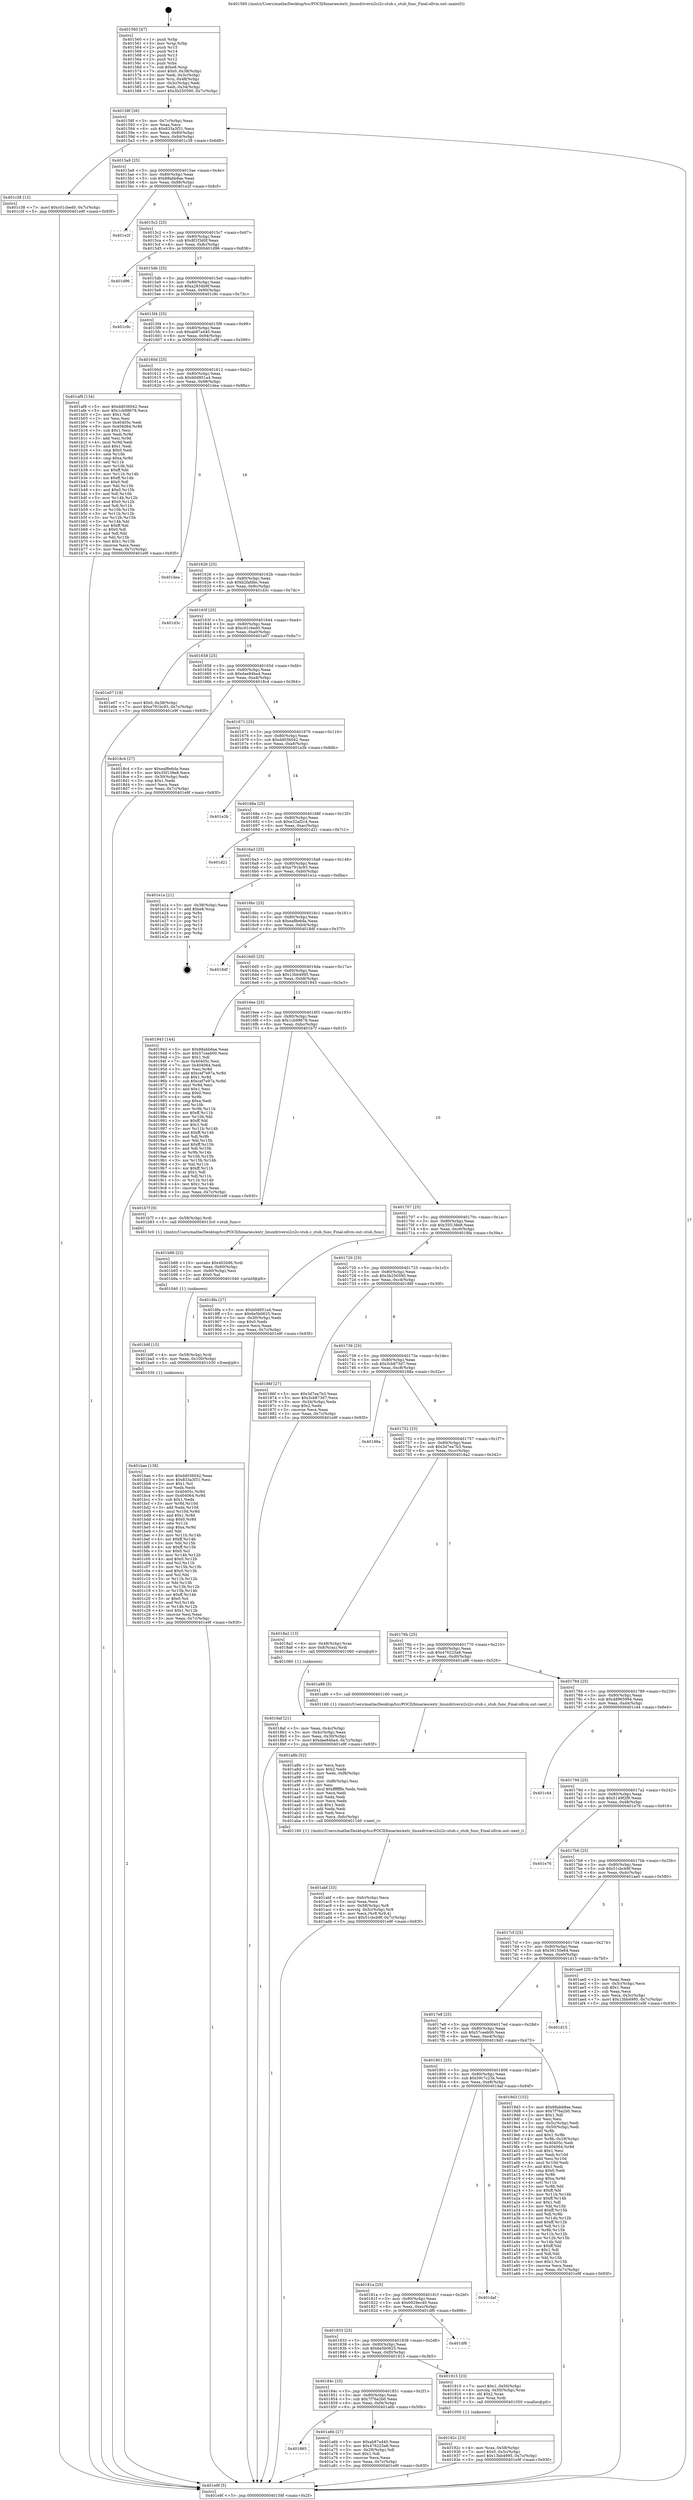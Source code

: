 digraph "0x401560" {
  label = "0x401560 (/mnt/c/Users/mathe/Desktop/tcc/POCII/binaries/extr_linuxdriversi2ci2c-stub.c_stub_func_Final-ollvm.out::main(0))"
  labelloc = "t"
  node[shape=record]

  Entry [label="",width=0.3,height=0.3,shape=circle,fillcolor=black,style=filled]
  "0x40158f" [label="{
     0x40158f [26]\l
     | [instrs]\l
     &nbsp;&nbsp;0x40158f \<+3\>: mov -0x7c(%rbp),%eax\l
     &nbsp;&nbsp;0x401592 \<+2\>: mov %eax,%ecx\l
     &nbsp;&nbsp;0x401594 \<+6\>: sub $0x833a3f31,%ecx\l
     &nbsp;&nbsp;0x40159a \<+3\>: mov %eax,-0x80(%rbp)\l
     &nbsp;&nbsp;0x40159d \<+6\>: mov %ecx,-0x84(%rbp)\l
     &nbsp;&nbsp;0x4015a3 \<+6\>: je 0000000000401c38 \<main+0x6d8\>\l
  }"]
  "0x401c38" [label="{
     0x401c38 [12]\l
     | [instrs]\l
     &nbsp;&nbsp;0x401c38 \<+7\>: movl $0xc01cbed0,-0x7c(%rbp)\l
     &nbsp;&nbsp;0x401c3f \<+5\>: jmp 0000000000401e9f \<main+0x93f\>\l
  }"]
  "0x4015a9" [label="{
     0x4015a9 [25]\l
     | [instrs]\l
     &nbsp;&nbsp;0x4015a9 \<+5\>: jmp 00000000004015ae \<main+0x4e\>\l
     &nbsp;&nbsp;0x4015ae \<+3\>: mov -0x80(%rbp),%eax\l
     &nbsp;&nbsp;0x4015b1 \<+5\>: sub $0x88abb8ae,%eax\l
     &nbsp;&nbsp;0x4015b6 \<+6\>: mov %eax,-0x88(%rbp)\l
     &nbsp;&nbsp;0x4015bc \<+6\>: je 0000000000401e2f \<main+0x8cf\>\l
  }"]
  Exit [label="",width=0.3,height=0.3,shape=circle,fillcolor=black,style=filled,peripheries=2]
  "0x401e2f" [label="{
     0x401e2f\l
  }", style=dashed]
  "0x4015c2" [label="{
     0x4015c2 [25]\l
     | [instrs]\l
     &nbsp;&nbsp;0x4015c2 \<+5\>: jmp 00000000004015c7 \<main+0x67\>\l
     &nbsp;&nbsp;0x4015c7 \<+3\>: mov -0x80(%rbp),%eax\l
     &nbsp;&nbsp;0x4015ca \<+5\>: sub $0x8f1f3d0f,%eax\l
     &nbsp;&nbsp;0x4015cf \<+6\>: mov %eax,-0x8c(%rbp)\l
     &nbsp;&nbsp;0x4015d5 \<+6\>: je 0000000000401d96 \<main+0x836\>\l
  }"]
  "0x401bae" [label="{
     0x401bae [138]\l
     | [instrs]\l
     &nbsp;&nbsp;0x401bae \<+5\>: mov $0xdd036042,%eax\l
     &nbsp;&nbsp;0x401bb3 \<+5\>: mov $0x833a3f31,%esi\l
     &nbsp;&nbsp;0x401bb8 \<+2\>: mov $0x1,%cl\l
     &nbsp;&nbsp;0x401bba \<+2\>: xor %edx,%edx\l
     &nbsp;&nbsp;0x401bbc \<+8\>: mov 0x40405c,%r8d\l
     &nbsp;&nbsp;0x401bc4 \<+8\>: mov 0x404064,%r9d\l
     &nbsp;&nbsp;0x401bcc \<+3\>: sub $0x1,%edx\l
     &nbsp;&nbsp;0x401bcf \<+3\>: mov %r8d,%r10d\l
     &nbsp;&nbsp;0x401bd2 \<+3\>: add %edx,%r10d\l
     &nbsp;&nbsp;0x401bd5 \<+4\>: imul %r10d,%r8d\l
     &nbsp;&nbsp;0x401bd9 \<+4\>: and $0x1,%r8d\l
     &nbsp;&nbsp;0x401bdd \<+4\>: cmp $0x0,%r8d\l
     &nbsp;&nbsp;0x401be1 \<+4\>: sete %r11b\l
     &nbsp;&nbsp;0x401be5 \<+4\>: cmp $0xa,%r9d\l
     &nbsp;&nbsp;0x401be9 \<+3\>: setl %bl\l
     &nbsp;&nbsp;0x401bec \<+3\>: mov %r11b,%r14b\l
     &nbsp;&nbsp;0x401bef \<+4\>: xor $0xff,%r14b\l
     &nbsp;&nbsp;0x401bf3 \<+3\>: mov %bl,%r15b\l
     &nbsp;&nbsp;0x401bf6 \<+4\>: xor $0xff,%r15b\l
     &nbsp;&nbsp;0x401bfa \<+3\>: xor $0x0,%cl\l
     &nbsp;&nbsp;0x401bfd \<+3\>: mov %r14b,%r12b\l
     &nbsp;&nbsp;0x401c00 \<+4\>: and $0x0,%r12b\l
     &nbsp;&nbsp;0x401c04 \<+3\>: and %cl,%r11b\l
     &nbsp;&nbsp;0x401c07 \<+3\>: mov %r15b,%r13b\l
     &nbsp;&nbsp;0x401c0a \<+4\>: and $0x0,%r13b\l
     &nbsp;&nbsp;0x401c0e \<+2\>: and %cl,%bl\l
     &nbsp;&nbsp;0x401c10 \<+3\>: or %r11b,%r12b\l
     &nbsp;&nbsp;0x401c13 \<+3\>: or %bl,%r13b\l
     &nbsp;&nbsp;0x401c16 \<+3\>: xor %r13b,%r12b\l
     &nbsp;&nbsp;0x401c19 \<+3\>: or %r15b,%r14b\l
     &nbsp;&nbsp;0x401c1c \<+4\>: xor $0xff,%r14b\l
     &nbsp;&nbsp;0x401c20 \<+3\>: or $0x0,%cl\l
     &nbsp;&nbsp;0x401c23 \<+3\>: and %cl,%r14b\l
     &nbsp;&nbsp;0x401c26 \<+3\>: or %r14b,%r12b\l
     &nbsp;&nbsp;0x401c29 \<+4\>: test $0x1,%r12b\l
     &nbsp;&nbsp;0x401c2d \<+3\>: cmovne %esi,%eax\l
     &nbsp;&nbsp;0x401c30 \<+3\>: mov %eax,-0x7c(%rbp)\l
     &nbsp;&nbsp;0x401c33 \<+5\>: jmp 0000000000401e9f \<main+0x93f\>\l
  }"]
  "0x401d96" [label="{
     0x401d96\l
  }", style=dashed]
  "0x4015db" [label="{
     0x4015db [25]\l
     | [instrs]\l
     &nbsp;&nbsp;0x4015db \<+5\>: jmp 00000000004015e0 \<main+0x80\>\l
     &nbsp;&nbsp;0x4015e0 \<+3\>: mov -0x80(%rbp),%eax\l
     &nbsp;&nbsp;0x4015e3 \<+5\>: sub $0xa2834b9f,%eax\l
     &nbsp;&nbsp;0x4015e8 \<+6\>: mov %eax,-0x90(%rbp)\l
     &nbsp;&nbsp;0x4015ee \<+6\>: je 0000000000401c9c \<main+0x73c\>\l
  }"]
  "0x401b9f" [label="{
     0x401b9f [15]\l
     | [instrs]\l
     &nbsp;&nbsp;0x401b9f \<+4\>: mov -0x58(%rbp),%rdi\l
     &nbsp;&nbsp;0x401ba3 \<+6\>: mov %eax,-0x100(%rbp)\l
     &nbsp;&nbsp;0x401ba9 \<+5\>: call 0000000000401030 \<free@plt\>\l
     | [calls]\l
     &nbsp;&nbsp;0x401030 \{1\} (unknown)\l
  }"]
  "0x401c9c" [label="{
     0x401c9c\l
  }", style=dashed]
  "0x4015f4" [label="{
     0x4015f4 [25]\l
     | [instrs]\l
     &nbsp;&nbsp;0x4015f4 \<+5\>: jmp 00000000004015f9 \<main+0x99\>\l
     &nbsp;&nbsp;0x4015f9 \<+3\>: mov -0x80(%rbp),%eax\l
     &nbsp;&nbsp;0x4015fc \<+5\>: sub $0xab87a440,%eax\l
     &nbsp;&nbsp;0x401601 \<+6\>: mov %eax,-0x94(%rbp)\l
     &nbsp;&nbsp;0x401607 \<+6\>: je 0000000000401af9 \<main+0x599\>\l
  }"]
  "0x401b88" [label="{
     0x401b88 [23]\l
     | [instrs]\l
     &nbsp;&nbsp;0x401b88 \<+10\>: movabs $0x4020d6,%rdi\l
     &nbsp;&nbsp;0x401b92 \<+3\>: mov %eax,-0x60(%rbp)\l
     &nbsp;&nbsp;0x401b95 \<+3\>: mov -0x60(%rbp),%esi\l
     &nbsp;&nbsp;0x401b98 \<+2\>: mov $0x0,%al\l
     &nbsp;&nbsp;0x401b9a \<+5\>: call 0000000000401040 \<printf@plt\>\l
     | [calls]\l
     &nbsp;&nbsp;0x401040 \{1\} (unknown)\l
  }"]
  "0x401af9" [label="{
     0x401af9 [134]\l
     | [instrs]\l
     &nbsp;&nbsp;0x401af9 \<+5\>: mov $0xdd036042,%eax\l
     &nbsp;&nbsp;0x401afe \<+5\>: mov $0x1cb98678,%ecx\l
     &nbsp;&nbsp;0x401b03 \<+2\>: mov $0x1,%dl\l
     &nbsp;&nbsp;0x401b05 \<+2\>: xor %esi,%esi\l
     &nbsp;&nbsp;0x401b07 \<+7\>: mov 0x40405c,%edi\l
     &nbsp;&nbsp;0x401b0e \<+8\>: mov 0x404064,%r8d\l
     &nbsp;&nbsp;0x401b16 \<+3\>: sub $0x1,%esi\l
     &nbsp;&nbsp;0x401b19 \<+3\>: mov %edi,%r9d\l
     &nbsp;&nbsp;0x401b1c \<+3\>: add %esi,%r9d\l
     &nbsp;&nbsp;0x401b1f \<+4\>: imul %r9d,%edi\l
     &nbsp;&nbsp;0x401b23 \<+3\>: and $0x1,%edi\l
     &nbsp;&nbsp;0x401b26 \<+3\>: cmp $0x0,%edi\l
     &nbsp;&nbsp;0x401b29 \<+4\>: sete %r10b\l
     &nbsp;&nbsp;0x401b2d \<+4\>: cmp $0xa,%r8d\l
     &nbsp;&nbsp;0x401b31 \<+4\>: setl %r11b\l
     &nbsp;&nbsp;0x401b35 \<+3\>: mov %r10b,%bl\l
     &nbsp;&nbsp;0x401b38 \<+3\>: xor $0xff,%bl\l
     &nbsp;&nbsp;0x401b3b \<+3\>: mov %r11b,%r14b\l
     &nbsp;&nbsp;0x401b3e \<+4\>: xor $0xff,%r14b\l
     &nbsp;&nbsp;0x401b42 \<+3\>: xor $0x0,%dl\l
     &nbsp;&nbsp;0x401b45 \<+3\>: mov %bl,%r15b\l
     &nbsp;&nbsp;0x401b48 \<+4\>: and $0x0,%r15b\l
     &nbsp;&nbsp;0x401b4c \<+3\>: and %dl,%r10b\l
     &nbsp;&nbsp;0x401b4f \<+3\>: mov %r14b,%r12b\l
     &nbsp;&nbsp;0x401b52 \<+4\>: and $0x0,%r12b\l
     &nbsp;&nbsp;0x401b56 \<+3\>: and %dl,%r11b\l
     &nbsp;&nbsp;0x401b59 \<+3\>: or %r10b,%r15b\l
     &nbsp;&nbsp;0x401b5c \<+3\>: or %r11b,%r12b\l
     &nbsp;&nbsp;0x401b5f \<+3\>: xor %r12b,%r15b\l
     &nbsp;&nbsp;0x401b62 \<+3\>: or %r14b,%bl\l
     &nbsp;&nbsp;0x401b65 \<+3\>: xor $0xff,%bl\l
     &nbsp;&nbsp;0x401b68 \<+3\>: or $0x0,%dl\l
     &nbsp;&nbsp;0x401b6b \<+2\>: and %dl,%bl\l
     &nbsp;&nbsp;0x401b6d \<+3\>: or %bl,%r15b\l
     &nbsp;&nbsp;0x401b70 \<+4\>: test $0x1,%r15b\l
     &nbsp;&nbsp;0x401b74 \<+3\>: cmovne %ecx,%eax\l
     &nbsp;&nbsp;0x401b77 \<+3\>: mov %eax,-0x7c(%rbp)\l
     &nbsp;&nbsp;0x401b7a \<+5\>: jmp 0000000000401e9f \<main+0x93f\>\l
  }"]
  "0x40160d" [label="{
     0x40160d [25]\l
     | [instrs]\l
     &nbsp;&nbsp;0x40160d \<+5\>: jmp 0000000000401612 \<main+0xb2\>\l
     &nbsp;&nbsp;0x401612 \<+3\>: mov -0x80(%rbp),%eax\l
     &nbsp;&nbsp;0x401615 \<+5\>: sub $0xb0d951a4,%eax\l
     &nbsp;&nbsp;0x40161a \<+6\>: mov %eax,-0x98(%rbp)\l
     &nbsp;&nbsp;0x401620 \<+6\>: je 0000000000401dea \<main+0x88a\>\l
  }"]
  "0x401abf" [label="{
     0x401abf [33]\l
     | [instrs]\l
     &nbsp;&nbsp;0x401abf \<+6\>: mov -0xfc(%rbp),%ecx\l
     &nbsp;&nbsp;0x401ac5 \<+3\>: imul %eax,%ecx\l
     &nbsp;&nbsp;0x401ac8 \<+4\>: mov -0x58(%rbp),%r8\l
     &nbsp;&nbsp;0x401acc \<+4\>: movslq -0x5c(%rbp),%r9\l
     &nbsp;&nbsp;0x401ad0 \<+4\>: mov %ecx,(%r8,%r9,4)\l
     &nbsp;&nbsp;0x401ad4 \<+7\>: movl $0x51cbcb9f,-0x7c(%rbp)\l
     &nbsp;&nbsp;0x401adb \<+5\>: jmp 0000000000401e9f \<main+0x93f\>\l
  }"]
  "0x401dea" [label="{
     0x401dea\l
  }", style=dashed]
  "0x401626" [label="{
     0x401626 [25]\l
     | [instrs]\l
     &nbsp;&nbsp;0x401626 \<+5\>: jmp 000000000040162b \<main+0xcb\>\l
     &nbsp;&nbsp;0x40162b \<+3\>: mov -0x80(%rbp),%eax\l
     &nbsp;&nbsp;0x40162e \<+5\>: sub $0xb2fafdbc,%eax\l
     &nbsp;&nbsp;0x401633 \<+6\>: mov %eax,-0x9c(%rbp)\l
     &nbsp;&nbsp;0x401639 \<+6\>: je 0000000000401d3c \<main+0x7dc\>\l
  }"]
  "0x401a8b" [label="{
     0x401a8b [52]\l
     | [instrs]\l
     &nbsp;&nbsp;0x401a8b \<+2\>: xor %ecx,%ecx\l
     &nbsp;&nbsp;0x401a8d \<+5\>: mov $0x2,%edx\l
     &nbsp;&nbsp;0x401a92 \<+6\>: mov %edx,-0xf8(%rbp)\l
     &nbsp;&nbsp;0x401a98 \<+1\>: cltd\l
     &nbsp;&nbsp;0x401a99 \<+6\>: mov -0xf8(%rbp),%esi\l
     &nbsp;&nbsp;0x401a9f \<+2\>: idiv %esi\l
     &nbsp;&nbsp;0x401aa1 \<+6\>: imul $0xfffffffe,%edx,%edx\l
     &nbsp;&nbsp;0x401aa7 \<+2\>: mov %ecx,%edi\l
     &nbsp;&nbsp;0x401aa9 \<+2\>: sub %edx,%edi\l
     &nbsp;&nbsp;0x401aab \<+2\>: mov %ecx,%edx\l
     &nbsp;&nbsp;0x401aad \<+3\>: sub $0x1,%edx\l
     &nbsp;&nbsp;0x401ab0 \<+2\>: add %edx,%edi\l
     &nbsp;&nbsp;0x401ab2 \<+2\>: sub %edi,%ecx\l
     &nbsp;&nbsp;0x401ab4 \<+6\>: mov %ecx,-0xfc(%rbp)\l
     &nbsp;&nbsp;0x401aba \<+5\>: call 0000000000401160 \<next_i\>\l
     | [calls]\l
     &nbsp;&nbsp;0x401160 \{1\} (/mnt/c/Users/mathe/Desktop/tcc/POCII/binaries/extr_linuxdriversi2ci2c-stub.c_stub_func_Final-ollvm.out::next_i)\l
  }"]
  "0x401d3c" [label="{
     0x401d3c\l
  }", style=dashed]
  "0x40163f" [label="{
     0x40163f [25]\l
     | [instrs]\l
     &nbsp;&nbsp;0x40163f \<+5\>: jmp 0000000000401644 \<main+0xe4\>\l
     &nbsp;&nbsp;0x401644 \<+3\>: mov -0x80(%rbp),%eax\l
     &nbsp;&nbsp;0x401647 \<+5\>: sub $0xc01cbed0,%eax\l
     &nbsp;&nbsp;0x40164c \<+6\>: mov %eax,-0xa0(%rbp)\l
     &nbsp;&nbsp;0x401652 \<+6\>: je 0000000000401e07 \<main+0x8a7\>\l
  }"]
  "0x401865" [label="{
     0x401865\l
  }", style=dashed]
  "0x401e07" [label="{
     0x401e07 [19]\l
     | [instrs]\l
     &nbsp;&nbsp;0x401e07 \<+7\>: movl $0x0,-0x38(%rbp)\l
     &nbsp;&nbsp;0x401e0e \<+7\>: movl $0xe791bc93,-0x7c(%rbp)\l
     &nbsp;&nbsp;0x401e15 \<+5\>: jmp 0000000000401e9f \<main+0x93f\>\l
  }"]
  "0x401658" [label="{
     0x401658 [25]\l
     | [instrs]\l
     &nbsp;&nbsp;0x401658 \<+5\>: jmp 000000000040165d \<main+0xfd\>\l
     &nbsp;&nbsp;0x40165d \<+3\>: mov -0x80(%rbp),%eax\l
     &nbsp;&nbsp;0x401660 \<+5\>: sub $0xdae84ba4,%eax\l
     &nbsp;&nbsp;0x401665 \<+6\>: mov %eax,-0xa4(%rbp)\l
     &nbsp;&nbsp;0x40166b \<+6\>: je 00000000004018c4 \<main+0x364\>\l
  }"]
  "0x401a6b" [label="{
     0x401a6b [27]\l
     | [instrs]\l
     &nbsp;&nbsp;0x401a6b \<+5\>: mov $0xab87a440,%eax\l
     &nbsp;&nbsp;0x401a70 \<+5\>: mov $0x476225a8,%ecx\l
     &nbsp;&nbsp;0x401a75 \<+3\>: mov -0x29(%rbp),%dl\l
     &nbsp;&nbsp;0x401a78 \<+3\>: test $0x1,%dl\l
     &nbsp;&nbsp;0x401a7b \<+3\>: cmovne %ecx,%eax\l
     &nbsp;&nbsp;0x401a7e \<+3\>: mov %eax,-0x7c(%rbp)\l
     &nbsp;&nbsp;0x401a81 \<+5\>: jmp 0000000000401e9f \<main+0x93f\>\l
  }"]
  "0x4018c4" [label="{
     0x4018c4 [27]\l
     | [instrs]\l
     &nbsp;&nbsp;0x4018c4 \<+5\>: mov $0xeaf8e6da,%eax\l
     &nbsp;&nbsp;0x4018c9 \<+5\>: mov $0x35f138e8,%ecx\l
     &nbsp;&nbsp;0x4018ce \<+3\>: mov -0x30(%rbp),%edx\l
     &nbsp;&nbsp;0x4018d1 \<+3\>: cmp $0x1,%edx\l
     &nbsp;&nbsp;0x4018d4 \<+3\>: cmovl %ecx,%eax\l
     &nbsp;&nbsp;0x4018d7 \<+3\>: mov %eax,-0x7c(%rbp)\l
     &nbsp;&nbsp;0x4018da \<+5\>: jmp 0000000000401e9f \<main+0x93f\>\l
  }"]
  "0x401671" [label="{
     0x401671 [25]\l
     | [instrs]\l
     &nbsp;&nbsp;0x401671 \<+5\>: jmp 0000000000401676 \<main+0x116\>\l
     &nbsp;&nbsp;0x401676 \<+3\>: mov -0x80(%rbp),%eax\l
     &nbsp;&nbsp;0x401679 \<+5\>: sub $0xdd036042,%eax\l
     &nbsp;&nbsp;0x40167e \<+6\>: mov %eax,-0xa8(%rbp)\l
     &nbsp;&nbsp;0x401684 \<+6\>: je 0000000000401e3b \<main+0x8db\>\l
  }"]
  "0x40192c" [label="{
     0x40192c [23]\l
     | [instrs]\l
     &nbsp;&nbsp;0x40192c \<+4\>: mov %rax,-0x58(%rbp)\l
     &nbsp;&nbsp;0x401930 \<+7\>: movl $0x0,-0x5c(%rbp)\l
     &nbsp;&nbsp;0x401937 \<+7\>: movl $0x13bb4995,-0x7c(%rbp)\l
     &nbsp;&nbsp;0x40193e \<+5\>: jmp 0000000000401e9f \<main+0x93f\>\l
  }"]
  "0x401e3b" [label="{
     0x401e3b\l
  }", style=dashed]
  "0x40168a" [label="{
     0x40168a [25]\l
     | [instrs]\l
     &nbsp;&nbsp;0x40168a \<+5\>: jmp 000000000040168f \<main+0x12f\>\l
     &nbsp;&nbsp;0x40168f \<+3\>: mov -0x80(%rbp),%eax\l
     &nbsp;&nbsp;0x401692 \<+5\>: sub $0xe32af2c4,%eax\l
     &nbsp;&nbsp;0x401697 \<+6\>: mov %eax,-0xac(%rbp)\l
     &nbsp;&nbsp;0x40169d \<+6\>: je 0000000000401d21 \<main+0x7c1\>\l
  }"]
  "0x40184c" [label="{
     0x40184c [25]\l
     | [instrs]\l
     &nbsp;&nbsp;0x40184c \<+5\>: jmp 0000000000401851 \<main+0x2f1\>\l
     &nbsp;&nbsp;0x401851 \<+3\>: mov -0x80(%rbp),%eax\l
     &nbsp;&nbsp;0x401854 \<+5\>: sub $0x7f76a2b0,%eax\l
     &nbsp;&nbsp;0x401859 \<+6\>: mov %eax,-0xf4(%rbp)\l
     &nbsp;&nbsp;0x40185f \<+6\>: je 0000000000401a6b \<main+0x50b\>\l
  }"]
  "0x401d21" [label="{
     0x401d21\l
  }", style=dashed]
  "0x4016a3" [label="{
     0x4016a3 [25]\l
     | [instrs]\l
     &nbsp;&nbsp;0x4016a3 \<+5\>: jmp 00000000004016a8 \<main+0x148\>\l
     &nbsp;&nbsp;0x4016a8 \<+3\>: mov -0x80(%rbp),%eax\l
     &nbsp;&nbsp;0x4016ab \<+5\>: sub $0xe791bc93,%eax\l
     &nbsp;&nbsp;0x4016b0 \<+6\>: mov %eax,-0xb0(%rbp)\l
     &nbsp;&nbsp;0x4016b6 \<+6\>: je 0000000000401e1a \<main+0x8ba\>\l
  }"]
  "0x401915" [label="{
     0x401915 [23]\l
     | [instrs]\l
     &nbsp;&nbsp;0x401915 \<+7\>: movl $0x1,-0x50(%rbp)\l
     &nbsp;&nbsp;0x40191c \<+4\>: movslq -0x50(%rbp),%rax\l
     &nbsp;&nbsp;0x401920 \<+4\>: shl $0x2,%rax\l
     &nbsp;&nbsp;0x401924 \<+3\>: mov %rax,%rdi\l
     &nbsp;&nbsp;0x401927 \<+5\>: call 0000000000401050 \<malloc@plt\>\l
     | [calls]\l
     &nbsp;&nbsp;0x401050 \{1\} (unknown)\l
  }"]
  "0x401e1a" [label="{
     0x401e1a [21]\l
     | [instrs]\l
     &nbsp;&nbsp;0x401e1a \<+3\>: mov -0x38(%rbp),%eax\l
     &nbsp;&nbsp;0x401e1d \<+7\>: add $0xe8,%rsp\l
     &nbsp;&nbsp;0x401e24 \<+1\>: pop %rbx\l
     &nbsp;&nbsp;0x401e25 \<+2\>: pop %r12\l
     &nbsp;&nbsp;0x401e27 \<+2\>: pop %r13\l
     &nbsp;&nbsp;0x401e29 \<+2\>: pop %r14\l
     &nbsp;&nbsp;0x401e2b \<+2\>: pop %r15\l
     &nbsp;&nbsp;0x401e2d \<+1\>: pop %rbp\l
     &nbsp;&nbsp;0x401e2e \<+1\>: ret\l
  }"]
  "0x4016bc" [label="{
     0x4016bc [25]\l
     | [instrs]\l
     &nbsp;&nbsp;0x4016bc \<+5\>: jmp 00000000004016c1 \<main+0x161\>\l
     &nbsp;&nbsp;0x4016c1 \<+3\>: mov -0x80(%rbp),%eax\l
     &nbsp;&nbsp;0x4016c4 \<+5\>: sub $0xeaf8e6da,%eax\l
     &nbsp;&nbsp;0x4016c9 \<+6\>: mov %eax,-0xb4(%rbp)\l
     &nbsp;&nbsp;0x4016cf \<+6\>: je 00000000004018df \<main+0x37f\>\l
  }"]
  "0x401833" [label="{
     0x401833 [25]\l
     | [instrs]\l
     &nbsp;&nbsp;0x401833 \<+5\>: jmp 0000000000401838 \<main+0x2d8\>\l
     &nbsp;&nbsp;0x401838 \<+3\>: mov -0x80(%rbp),%eax\l
     &nbsp;&nbsp;0x40183b \<+5\>: sub $0x6e5b0625,%eax\l
     &nbsp;&nbsp;0x401840 \<+6\>: mov %eax,-0xf0(%rbp)\l
     &nbsp;&nbsp;0x401846 \<+6\>: je 0000000000401915 \<main+0x3b5\>\l
  }"]
  "0x4018df" [label="{
     0x4018df\l
  }", style=dashed]
  "0x4016d5" [label="{
     0x4016d5 [25]\l
     | [instrs]\l
     &nbsp;&nbsp;0x4016d5 \<+5\>: jmp 00000000004016da \<main+0x17a\>\l
     &nbsp;&nbsp;0x4016da \<+3\>: mov -0x80(%rbp),%eax\l
     &nbsp;&nbsp;0x4016dd \<+5\>: sub $0x13bb4995,%eax\l
     &nbsp;&nbsp;0x4016e2 \<+6\>: mov %eax,-0xb8(%rbp)\l
     &nbsp;&nbsp;0x4016e8 \<+6\>: je 0000000000401943 \<main+0x3e3\>\l
  }"]
  "0x401df6" [label="{
     0x401df6\l
  }", style=dashed]
  "0x401943" [label="{
     0x401943 [144]\l
     | [instrs]\l
     &nbsp;&nbsp;0x401943 \<+5\>: mov $0x88abb8ae,%eax\l
     &nbsp;&nbsp;0x401948 \<+5\>: mov $0x57ceeb00,%ecx\l
     &nbsp;&nbsp;0x40194d \<+2\>: mov $0x1,%dl\l
     &nbsp;&nbsp;0x40194f \<+7\>: mov 0x40405c,%esi\l
     &nbsp;&nbsp;0x401956 \<+7\>: mov 0x404064,%edi\l
     &nbsp;&nbsp;0x40195d \<+3\>: mov %esi,%r8d\l
     &nbsp;&nbsp;0x401960 \<+7\>: add $0xcef7e97a,%r8d\l
     &nbsp;&nbsp;0x401967 \<+4\>: sub $0x1,%r8d\l
     &nbsp;&nbsp;0x40196b \<+7\>: sub $0xcef7e97a,%r8d\l
     &nbsp;&nbsp;0x401972 \<+4\>: imul %r8d,%esi\l
     &nbsp;&nbsp;0x401976 \<+3\>: and $0x1,%esi\l
     &nbsp;&nbsp;0x401979 \<+3\>: cmp $0x0,%esi\l
     &nbsp;&nbsp;0x40197c \<+4\>: sete %r9b\l
     &nbsp;&nbsp;0x401980 \<+3\>: cmp $0xa,%edi\l
     &nbsp;&nbsp;0x401983 \<+4\>: setl %r10b\l
     &nbsp;&nbsp;0x401987 \<+3\>: mov %r9b,%r11b\l
     &nbsp;&nbsp;0x40198a \<+4\>: xor $0xff,%r11b\l
     &nbsp;&nbsp;0x40198e \<+3\>: mov %r10b,%bl\l
     &nbsp;&nbsp;0x401991 \<+3\>: xor $0xff,%bl\l
     &nbsp;&nbsp;0x401994 \<+3\>: xor $0x1,%dl\l
     &nbsp;&nbsp;0x401997 \<+3\>: mov %r11b,%r14b\l
     &nbsp;&nbsp;0x40199a \<+4\>: and $0xff,%r14b\l
     &nbsp;&nbsp;0x40199e \<+3\>: and %dl,%r9b\l
     &nbsp;&nbsp;0x4019a1 \<+3\>: mov %bl,%r15b\l
     &nbsp;&nbsp;0x4019a4 \<+4\>: and $0xff,%r15b\l
     &nbsp;&nbsp;0x4019a8 \<+3\>: and %dl,%r10b\l
     &nbsp;&nbsp;0x4019ab \<+3\>: or %r9b,%r14b\l
     &nbsp;&nbsp;0x4019ae \<+3\>: or %r10b,%r15b\l
     &nbsp;&nbsp;0x4019b1 \<+3\>: xor %r15b,%r14b\l
     &nbsp;&nbsp;0x4019b4 \<+3\>: or %bl,%r11b\l
     &nbsp;&nbsp;0x4019b7 \<+4\>: xor $0xff,%r11b\l
     &nbsp;&nbsp;0x4019bb \<+3\>: or $0x1,%dl\l
     &nbsp;&nbsp;0x4019be \<+3\>: and %dl,%r11b\l
     &nbsp;&nbsp;0x4019c1 \<+3\>: or %r11b,%r14b\l
     &nbsp;&nbsp;0x4019c4 \<+4\>: test $0x1,%r14b\l
     &nbsp;&nbsp;0x4019c8 \<+3\>: cmovne %ecx,%eax\l
     &nbsp;&nbsp;0x4019cb \<+3\>: mov %eax,-0x7c(%rbp)\l
     &nbsp;&nbsp;0x4019ce \<+5\>: jmp 0000000000401e9f \<main+0x93f\>\l
  }"]
  "0x4016ee" [label="{
     0x4016ee [25]\l
     | [instrs]\l
     &nbsp;&nbsp;0x4016ee \<+5\>: jmp 00000000004016f3 \<main+0x193\>\l
     &nbsp;&nbsp;0x4016f3 \<+3\>: mov -0x80(%rbp),%eax\l
     &nbsp;&nbsp;0x4016f6 \<+5\>: sub $0x1cb98678,%eax\l
     &nbsp;&nbsp;0x4016fb \<+6\>: mov %eax,-0xbc(%rbp)\l
     &nbsp;&nbsp;0x401701 \<+6\>: je 0000000000401b7f \<main+0x61f\>\l
  }"]
  "0x40181a" [label="{
     0x40181a [25]\l
     | [instrs]\l
     &nbsp;&nbsp;0x40181a \<+5\>: jmp 000000000040181f \<main+0x2bf\>\l
     &nbsp;&nbsp;0x40181f \<+3\>: mov -0x80(%rbp),%eax\l
     &nbsp;&nbsp;0x401822 \<+5\>: sub $0x6929ec40,%eax\l
     &nbsp;&nbsp;0x401827 \<+6\>: mov %eax,-0xec(%rbp)\l
     &nbsp;&nbsp;0x40182d \<+6\>: je 0000000000401df6 \<main+0x896\>\l
  }"]
  "0x401b7f" [label="{
     0x401b7f [9]\l
     | [instrs]\l
     &nbsp;&nbsp;0x401b7f \<+4\>: mov -0x58(%rbp),%rdi\l
     &nbsp;&nbsp;0x401b83 \<+5\>: call 00000000004013c0 \<stub_func\>\l
     | [calls]\l
     &nbsp;&nbsp;0x4013c0 \{1\} (/mnt/c/Users/mathe/Desktop/tcc/POCII/binaries/extr_linuxdriversi2ci2c-stub.c_stub_func_Final-ollvm.out::stub_func)\l
  }"]
  "0x401707" [label="{
     0x401707 [25]\l
     | [instrs]\l
     &nbsp;&nbsp;0x401707 \<+5\>: jmp 000000000040170c \<main+0x1ac\>\l
     &nbsp;&nbsp;0x40170c \<+3\>: mov -0x80(%rbp),%eax\l
     &nbsp;&nbsp;0x40170f \<+5\>: sub $0x35f138e8,%eax\l
     &nbsp;&nbsp;0x401714 \<+6\>: mov %eax,-0xc0(%rbp)\l
     &nbsp;&nbsp;0x40171a \<+6\>: je 00000000004018fa \<main+0x39a\>\l
  }"]
  "0x401daf" [label="{
     0x401daf\l
  }", style=dashed]
  "0x4018fa" [label="{
     0x4018fa [27]\l
     | [instrs]\l
     &nbsp;&nbsp;0x4018fa \<+5\>: mov $0xb0d951a4,%eax\l
     &nbsp;&nbsp;0x4018ff \<+5\>: mov $0x6e5b0625,%ecx\l
     &nbsp;&nbsp;0x401904 \<+3\>: mov -0x30(%rbp),%edx\l
     &nbsp;&nbsp;0x401907 \<+3\>: cmp $0x0,%edx\l
     &nbsp;&nbsp;0x40190a \<+3\>: cmove %ecx,%eax\l
     &nbsp;&nbsp;0x40190d \<+3\>: mov %eax,-0x7c(%rbp)\l
     &nbsp;&nbsp;0x401910 \<+5\>: jmp 0000000000401e9f \<main+0x93f\>\l
  }"]
  "0x401720" [label="{
     0x401720 [25]\l
     | [instrs]\l
     &nbsp;&nbsp;0x401720 \<+5\>: jmp 0000000000401725 \<main+0x1c5\>\l
     &nbsp;&nbsp;0x401725 \<+3\>: mov -0x80(%rbp),%eax\l
     &nbsp;&nbsp;0x401728 \<+5\>: sub $0x3b250590,%eax\l
     &nbsp;&nbsp;0x40172d \<+6\>: mov %eax,-0xc4(%rbp)\l
     &nbsp;&nbsp;0x401733 \<+6\>: je 000000000040186f \<main+0x30f\>\l
  }"]
  "0x401801" [label="{
     0x401801 [25]\l
     | [instrs]\l
     &nbsp;&nbsp;0x401801 \<+5\>: jmp 0000000000401806 \<main+0x2a6\>\l
     &nbsp;&nbsp;0x401806 \<+3\>: mov -0x80(%rbp),%eax\l
     &nbsp;&nbsp;0x401809 \<+5\>: sub $0x59c7c23b,%eax\l
     &nbsp;&nbsp;0x40180e \<+6\>: mov %eax,-0xe8(%rbp)\l
     &nbsp;&nbsp;0x401814 \<+6\>: je 0000000000401daf \<main+0x84f\>\l
  }"]
  "0x40186f" [label="{
     0x40186f [27]\l
     | [instrs]\l
     &nbsp;&nbsp;0x40186f \<+5\>: mov $0x3d7ea7b3,%eax\l
     &nbsp;&nbsp;0x401874 \<+5\>: mov $0x3cb873d7,%ecx\l
     &nbsp;&nbsp;0x401879 \<+3\>: mov -0x34(%rbp),%edx\l
     &nbsp;&nbsp;0x40187c \<+3\>: cmp $0x2,%edx\l
     &nbsp;&nbsp;0x40187f \<+3\>: cmovne %ecx,%eax\l
     &nbsp;&nbsp;0x401882 \<+3\>: mov %eax,-0x7c(%rbp)\l
     &nbsp;&nbsp;0x401885 \<+5\>: jmp 0000000000401e9f \<main+0x93f\>\l
  }"]
  "0x401739" [label="{
     0x401739 [25]\l
     | [instrs]\l
     &nbsp;&nbsp;0x401739 \<+5\>: jmp 000000000040173e \<main+0x1de\>\l
     &nbsp;&nbsp;0x40173e \<+3\>: mov -0x80(%rbp),%eax\l
     &nbsp;&nbsp;0x401741 \<+5\>: sub $0x3cb873d7,%eax\l
     &nbsp;&nbsp;0x401746 \<+6\>: mov %eax,-0xc8(%rbp)\l
     &nbsp;&nbsp;0x40174c \<+6\>: je 000000000040188a \<main+0x32a\>\l
  }"]
  "0x401e9f" [label="{
     0x401e9f [5]\l
     | [instrs]\l
     &nbsp;&nbsp;0x401e9f \<+5\>: jmp 000000000040158f \<main+0x2f\>\l
  }"]
  "0x401560" [label="{
     0x401560 [47]\l
     | [instrs]\l
     &nbsp;&nbsp;0x401560 \<+1\>: push %rbp\l
     &nbsp;&nbsp;0x401561 \<+3\>: mov %rsp,%rbp\l
     &nbsp;&nbsp;0x401564 \<+2\>: push %r15\l
     &nbsp;&nbsp;0x401566 \<+2\>: push %r14\l
     &nbsp;&nbsp;0x401568 \<+2\>: push %r13\l
     &nbsp;&nbsp;0x40156a \<+2\>: push %r12\l
     &nbsp;&nbsp;0x40156c \<+1\>: push %rbx\l
     &nbsp;&nbsp;0x40156d \<+7\>: sub $0xe8,%rsp\l
     &nbsp;&nbsp;0x401574 \<+7\>: movl $0x0,-0x38(%rbp)\l
     &nbsp;&nbsp;0x40157b \<+3\>: mov %edi,-0x3c(%rbp)\l
     &nbsp;&nbsp;0x40157e \<+4\>: mov %rsi,-0x48(%rbp)\l
     &nbsp;&nbsp;0x401582 \<+3\>: mov -0x3c(%rbp),%edi\l
     &nbsp;&nbsp;0x401585 \<+3\>: mov %edi,-0x34(%rbp)\l
     &nbsp;&nbsp;0x401588 \<+7\>: movl $0x3b250590,-0x7c(%rbp)\l
  }"]
  "0x4019d3" [label="{
     0x4019d3 [152]\l
     | [instrs]\l
     &nbsp;&nbsp;0x4019d3 \<+5\>: mov $0x88abb8ae,%eax\l
     &nbsp;&nbsp;0x4019d8 \<+5\>: mov $0x7f76a2b0,%ecx\l
     &nbsp;&nbsp;0x4019dd \<+2\>: mov $0x1,%dl\l
     &nbsp;&nbsp;0x4019df \<+2\>: xor %esi,%esi\l
     &nbsp;&nbsp;0x4019e1 \<+3\>: mov -0x5c(%rbp),%edi\l
     &nbsp;&nbsp;0x4019e4 \<+3\>: cmp -0x50(%rbp),%edi\l
     &nbsp;&nbsp;0x4019e7 \<+4\>: setl %r8b\l
     &nbsp;&nbsp;0x4019eb \<+4\>: and $0x1,%r8b\l
     &nbsp;&nbsp;0x4019ef \<+4\>: mov %r8b,-0x29(%rbp)\l
     &nbsp;&nbsp;0x4019f3 \<+7\>: mov 0x40405c,%edi\l
     &nbsp;&nbsp;0x4019fa \<+8\>: mov 0x404064,%r9d\l
     &nbsp;&nbsp;0x401a02 \<+3\>: sub $0x1,%esi\l
     &nbsp;&nbsp;0x401a05 \<+3\>: mov %edi,%r10d\l
     &nbsp;&nbsp;0x401a08 \<+3\>: add %esi,%r10d\l
     &nbsp;&nbsp;0x401a0b \<+4\>: imul %r10d,%edi\l
     &nbsp;&nbsp;0x401a0f \<+3\>: and $0x1,%edi\l
     &nbsp;&nbsp;0x401a12 \<+3\>: cmp $0x0,%edi\l
     &nbsp;&nbsp;0x401a15 \<+4\>: sete %r8b\l
     &nbsp;&nbsp;0x401a19 \<+4\>: cmp $0xa,%r9d\l
     &nbsp;&nbsp;0x401a1d \<+4\>: setl %r11b\l
     &nbsp;&nbsp;0x401a21 \<+3\>: mov %r8b,%bl\l
     &nbsp;&nbsp;0x401a24 \<+3\>: xor $0xff,%bl\l
     &nbsp;&nbsp;0x401a27 \<+3\>: mov %r11b,%r14b\l
     &nbsp;&nbsp;0x401a2a \<+4\>: xor $0xff,%r14b\l
     &nbsp;&nbsp;0x401a2e \<+3\>: xor $0x1,%dl\l
     &nbsp;&nbsp;0x401a31 \<+3\>: mov %bl,%r15b\l
     &nbsp;&nbsp;0x401a34 \<+4\>: and $0xff,%r15b\l
     &nbsp;&nbsp;0x401a38 \<+3\>: and %dl,%r8b\l
     &nbsp;&nbsp;0x401a3b \<+3\>: mov %r14b,%r12b\l
     &nbsp;&nbsp;0x401a3e \<+4\>: and $0xff,%r12b\l
     &nbsp;&nbsp;0x401a42 \<+3\>: and %dl,%r11b\l
     &nbsp;&nbsp;0x401a45 \<+3\>: or %r8b,%r15b\l
     &nbsp;&nbsp;0x401a48 \<+3\>: or %r11b,%r12b\l
     &nbsp;&nbsp;0x401a4b \<+3\>: xor %r12b,%r15b\l
     &nbsp;&nbsp;0x401a4e \<+3\>: or %r14b,%bl\l
     &nbsp;&nbsp;0x401a51 \<+3\>: xor $0xff,%bl\l
     &nbsp;&nbsp;0x401a54 \<+3\>: or $0x1,%dl\l
     &nbsp;&nbsp;0x401a57 \<+2\>: and %dl,%bl\l
     &nbsp;&nbsp;0x401a59 \<+3\>: or %bl,%r15b\l
     &nbsp;&nbsp;0x401a5c \<+4\>: test $0x1,%r15b\l
     &nbsp;&nbsp;0x401a60 \<+3\>: cmovne %ecx,%eax\l
     &nbsp;&nbsp;0x401a63 \<+3\>: mov %eax,-0x7c(%rbp)\l
     &nbsp;&nbsp;0x401a66 \<+5\>: jmp 0000000000401e9f \<main+0x93f\>\l
  }"]
  "0x40188a" [label="{
     0x40188a\l
  }", style=dashed]
  "0x401752" [label="{
     0x401752 [25]\l
     | [instrs]\l
     &nbsp;&nbsp;0x401752 \<+5\>: jmp 0000000000401757 \<main+0x1f7\>\l
     &nbsp;&nbsp;0x401757 \<+3\>: mov -0x80(%rbp),%eax\l
     &nbsp;&nbsp;0x40175a \<+5\>: sub $0x3d7ea7b3,%eax\l
     &nbsp;&nbsp;0x40175f \<+6\>: mov %eax,-0xcc(%rbp)\l
     &nbsp;&nbsp;0x401765 \<+6\>: je 00000000004018a2 \<main+0x342\>\l
  }"]
  "0x4017e8" [label="{
     0x4017e8 [25]\l
     | [instrs]\l
     &nbsp;&nbsp;0x4017e8 \<+5\>: jmp 00000000004017ed \<main+0x28d\>\l
     &nbsp;&nbsp;0x4017ed \<+3\>: mov -0x80(%rbp),%eax\l
     &nbsp;&nbsp;0x4017f0 \<+5\>: sub $0x57ceeb00,%eax\l
     &nbsp;&nbsp;0x4017f5 \<+6\>: mov %eax,-0xe4(%rbp)\l
     &nbsp;&nbsp;0x4017fb \<+6\>: je 00000000004019d3 \<main+0x473\>\l
  }"]
  "0x4018a2" [label="{
     0x4018a2 [13]\l
     | [instrs]\l
     &nbsp;&nbsp;0x4018a2 \<+4\>: mov -0x48(%rbp),%rax\l
     &nbsp;&nbsp;0x4018a6 \<+4\>: mov 0x8(%rax),%rdi\l
     &nbsp;&nbsp;0x4018aa \<+5\>: call 0000000000401060 \<atoi@plt\>\l
     | [calls]\l
     &nbsp;&nbsp;0x401060 \{1\} (unknown)\l
  }"]
  "0x40176b" [label="{
     0x40176b [25]\l
     | [instrs]\l
     &nbsp;&nbsp;0x40176b \<+5\>: jmp 0000000000401770 \<main+0x210\>\l
     &nbsp;&nbsp;0x401770 \<+3\>: mov -0x80(%rbp),%eax\l
     &nbsp;&nbsp;0x401773 \<+5\>: sub $0x476225a8,%eax\l
     &nbsp;&nbsp;0x401778 \<+6\>: mov %eax,-0xd0(%rbp)\l
     &nbsp;&nbsp;0x40177e \<+6\>: je 0000000000401a86 \<main+0x526\>\l
  }"]
  "0x4018af" [label="{
     0x4018af [21]\l
     | [instrs]\l
     &nbsp;&nbsp;0x4018af \<+3\>: mov %eax,-0x4c(%rbp)\l
     &nbsp;&nbsp;0x4018b2 \<+3\>: mov -0x4c(%rbp),%eax\l
     &nbsp;&nbsp;0x4018b5 \<+3\>: mov %eax,-0x30(%rbp)\l
     &nbsp;&nbsp;0x4018b8 \<+7\>: movl $0xdae84ba4,-0x7c(%rbp)\l
     &nbsp;&nbsp;0x4018bf \<+5\>: jmp 0000000000401e9f \<main+0x93f\>\l
  }"]
  "0x401d15" [label="{
     0x401d15\l
  }", style=dashed]
  "0x401a86" [label="{
     0x401a86 [5]\l
     | [instrs]\l
     &nbsp;&nbsp;0x401a86 \<+5\>: call 0000000000401160 \<next_i\>\l
     | [calls]\l
     &nbsp;&nbsp;0x401160 \{1\} (/mnt/c/Users/mathe/Desktop/tcc/POCII/binaries/extr_linuxdriversi2ci2c-stub.c_stub_func_Final-ollvm.out::next_i)\l
  }"]
  "0x401784" [label="{
     0x401784 [25]\l
     | [instrs]\l
     &nbsp;&nbsp;0x401784 \<+5\>: jmp 0000000000401789 \<main+0x229\>\l
     &nbsp;&nbsp;0x401789 \<+3\>: mov -0x80(%rbp),%eax\l
     &nbsp;&nbsp;0x40178c \<+5\>: sub $0x48965994,%eax\l
     &nbsp;&nbsp;0x401791 \<+6\>: mov %eax,-0xd4(%rbp)\l
     &nbsp;&nbsp;0x401797 \<+6\>: je 0000000000401c44 \<main+0x6e4\>\l
  }"]
  "0x4017cf" [label="{
     0x4017cf [25]\l
     | [instrs]\l
     &nbsp;&nbsp;0x4017cf \<+5\>: jmp 00000000004017d4 \<main+0x274\>\l
     &nbsp;&nbsp;0x4017d4 \<+3\>: mov -0x80(%rbp),%eax\l
     &nbsp;&nbsp;0x4017d7 \<+5\>: sub $0x56150e84,%eax\l
     &nbsp;&nbsp;0x4017dc \<+6\>: mov %eax,-0xe0(%rbp)\l
     &nbsp;&nbsp;0x4017e2 \<+6\>: je 0000000000401d15 \<main+0x7b5\>\l
  }"]
  "0x401c44" [label="{
     0x401c44\l
  }", style=dashed]
  "0x40179d" [label="{
     0x40179d [25]\l
     | [instrs]\l
     &nbsp;&nbsp;0x40179d \<+5\>: jmp 00000000004017a2 \<main+0x242\>\l
     &nbsp;&nbsp;0x4017a2 \<+3\>: mov -0x80(%rbp),%eax\l
     &nbsp;&nbsp;0x4017a5 \<+5\>: sub $0x5149f2f9,%eax\l
     &nbsp;&nbsp;0x4017aa \<+6\>: mov %eax,-0xd8(%rbp)\l
     &nbsp;&nbsp;0x4017b0 \<+6\>: je 0000000000401e76 \<main+0x916\>\l
  }"]
  "0x401ae0" [label="{
     0x401ae0 [25]\l
     | [instrs]\l
     &nbsp;&nbsp;0x401ae0 \<+2\>: xor %eax,%eax\l
     &nbsp;&nbsp;0x401ae2 \<+3\>: mov -0x5c(%rbp),%ecx\l
     &nbsp;&nbsp;0x401ae5 \<+3\>: sub $0x1,%eax\l
     &nbsp;&nbsp;0x401ae8 \<+2\>: sub %eax,%ecx\l
     &nbsp;&nbsp;0x401aea \<+3\>: mov %ecx,-0x5c(%rbp)\l
     &nbsp;&nbsp;0x401aed \<+7\>: movl $0x13bb4995,-0x7c(%rbp)\l
     &nbsp;&nbsp;0x401af4 \<+5\>: jmp 0000000000401e9f \<main+0x93f\>\l
  }"]
  "0x401e76" [label="{
     0x401e76\l
  }", style=dashed]
  "0x4017b6" [label="{
     0x4017b6 [25]\l
     | [instrs]\l
     &nbsp;&nbsp;0x4017b6 \<+5\>: jmp 00000000004017bb \<main+0x25b\>\l
     &nbsp;&nbsp;0x4017bb \<+3\>: mov -0x80(%rbp),%eax\l
     &nbsp;&nbsp;0x4017be \<+5\>: sub $0x51cbcb9f,%eax\l
     &nbsp;&nbsp;0x4017c3 \<+6\>: mov %eax,-0xdc(%rbp)\l
     &nbsp;&nbsp;0x4017c9 \<+6\>: je 0000000000401ae0 \<main+0x580\>\l
  }"]
  Entry -> "0x401560" [label=" 1"]
  "0x40158f" -> "0x401c38" [label=" 1"]
  "0x40158f" -> "0x4015a9" [label=" 17"]
  "0x401e1a" -> Exit [label=" 1"]
  "0x4015a9" -> "0x401e2f" [label=" 0"]
  "0x4015a9" -> "0x4015c2" [label=" 17"]
  "0x401e07" -> "0x401e9f" [label=" 1"]
  "0x4015c2" -> "0x401d96" [label=" 0"]
  "0x4015c2" -> "0x4015db" [label=" 17"]
  "0x401c38" -> "0x401e9f" [label=" 1"]
  "0x4015db" -> "0x401c9c" [label=" 0"]
  "0x4015db" -> "0x4015f4" [label=" 17"]
  "0x401bae" -> "0x401e9f" [label=" 1"]
  "0x4015f4" -> "0x401af9" [label=" 1"]
  "0x4015f4" -> "0x40160d" [label=" 16"]
  "0x401b9f" -> "0x401bae" [label=" 1"]
  "0x40160d" -> "0x401dea" [label=" 0"]
  "0x40160d" -> "0x401626" [label=" 16"]
  "0x401b88" -> "0x401b9f" [label=" 1"]
  "0x401626" -> "0x401d3c" [label=" 0"]
  "0x401626" -> "0x40163f" [label=" 16"]
  "0x401b7f" -> "0x401b88" [label=" 1"]
  "0x40163f" -> "0x401e07" [label=" 1"]
  "0x40163f" -> "0x401658" [label=" 15"]
  "0x401af9" -> "0x401e9f" [label=" 1"]
  "0x401658" -> "0x4018c4" [label=" 1"]
  "0x401658" -> "0x401671" [label=" 14"]
  "0x401ae0" -> "0x401e9f" [label=" 1"]
  "0x401671" -> "0x401e3b" [label=" 0"]
  "0x401671" -> "0x40168a" [label=" 14"]
  "0x401a8b" -> "0x401abf" [label=" 1"]
  "0x40168a" -> "0x401d21" [label=" 0"]
  "0x40168a" -> "0x4016a3" [label=" 14"]
  "0x401a86" -> "0x401a8b" [label=" 1"]
  "0x4016a3" -> "0x401e1a" [label=" 1"]
  "0x4016a3" -> "0x4016bc" [label=" 13"]
  "0x401a6b" -> "0x401e9f" [label=" 2"]
  "0x4016bc" -> "0x4018df" [label=" 0"]
  "0x4016bc" -> "0x4016d5" [label=" 13"]
  "0x40184c" -> "0x401a6b" [label=" 2"]
  "0x4016d5" -> "0x401943" [label=" 2"]
  "0x4016d5" -> "0x4016ee" [label=" 11"]
  "0x401abf" -> "0x401e9f" [label=" 1"]
  "0x4016ee" -> "0x401b7f" [label=" 1"]
  "0x4016ee" -> "0x401707" [label=" 10"]
  "0x401943" -> "0x401e9f" [label=" 2"]
  "0x401707" -> "0x4018fa" [label=" 1"]
  "0x401707" -> "0x401720" [label=" 9"]
  "0x40192c" -> "0x401e9f" [label=" 1"]
  "0x401720" -> "0x40186f" [label=" 1"]
  "0x401720" -> "0x401739" [label=" 8"]
  "0x40186f" -> "0x401e9f" [label=" 1"]
  "0x401560" -> "0x40158f" [label=" 1"]
  "0x401e9f" -> "0x40158f" [label=" 17"]
  "0x401833" -> "0x40184c" [label=" 2"]
  "0x401739" -> "0x40188a" [label=" 0"]
  "0x401739" -> "0x401752" [label=" 8"]
  "0x401833" -> "0x401915" [label=" 1"]
  "0x401752" -> "0x4018a2" [label=" 1"]
  "0x401752" -> "0x40176b" [label=" 7"]
  "0x4018a2" -> "0x4018af" [label=" 1"]
  "0x4018af" -> "0x401e9f" [label=" 1"]
  "0x4018c4" -> "0x401e9f" [label=" 1"]
  "0x4018fa" -> "0x401e9f" [label=" 1"]
  "0x40181a" -> "0x401833" [label=" 3"]
  "0x40176b" -> "0x401a86" [label=" 1"]
  "0x40176b" -> "0x401784" [label=" 6"]
  "0x40181a" -> "0x401df6" [label=" 0"]
  "0x401784" -> "0x401c44" [label=" 0"]
  "0x401784" -> "0x40179d" [label=" 6"]
  "0x401801" -> "0x40181a" [label=" 3"]
  "0x40179d" -> "0x401e76" [label=" 0"]
  "0x40179d" -> "0x4017b6" [label=" 6"]
  "0x401801" -> "0x401daf" [label=" 0"]
  "0x4017b6" -> "0x401ae0" [label=" 1"]
  "0x4017b6" -> "0x4017cf" [label=" 5"]
  "0x4019d3" -> "0x401e9f" [label=" 2"]
  "0x4017cf" -> "0x401d15" [label=" 0"]
  "0x4017cf" -> "0x4017e8" [label=" 5"]
  "0x40184c" -> "0x401865" [label=" 0"]
  "0x4017e8" -> "0x4019d3" [label=" 2"]
  "0x4017e8" -> "0x401801" [label=" 3"]
  "0x401915" -> "0x40192c" [label=" 1"]
}
